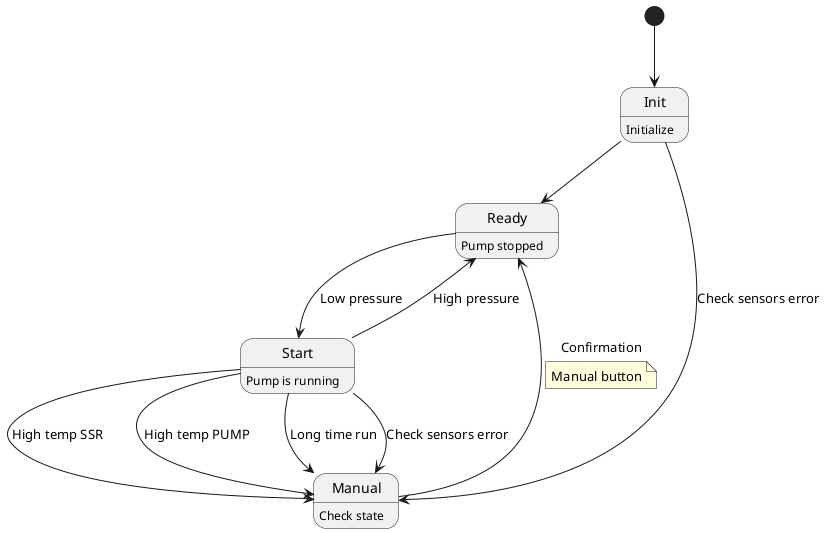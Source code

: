 @startuml "States"
[*] --> Init
Init: Initialize
Start: Pump is running
Ready: Pump stopped
Manual: Check state
Init --> Ready
Init --> Manual : Check sensors error
Ready --> Start : Low pressure
Start --> Ready : High pressure
Start --> Manual : High temp SSR
Start --> Manual : High temp PUMP
Start --> Manual : Long time run
Start --> Manual : Check sensors error
Manual --> Ready : Confirmation
note on link
  Manual button
end note
@enduml